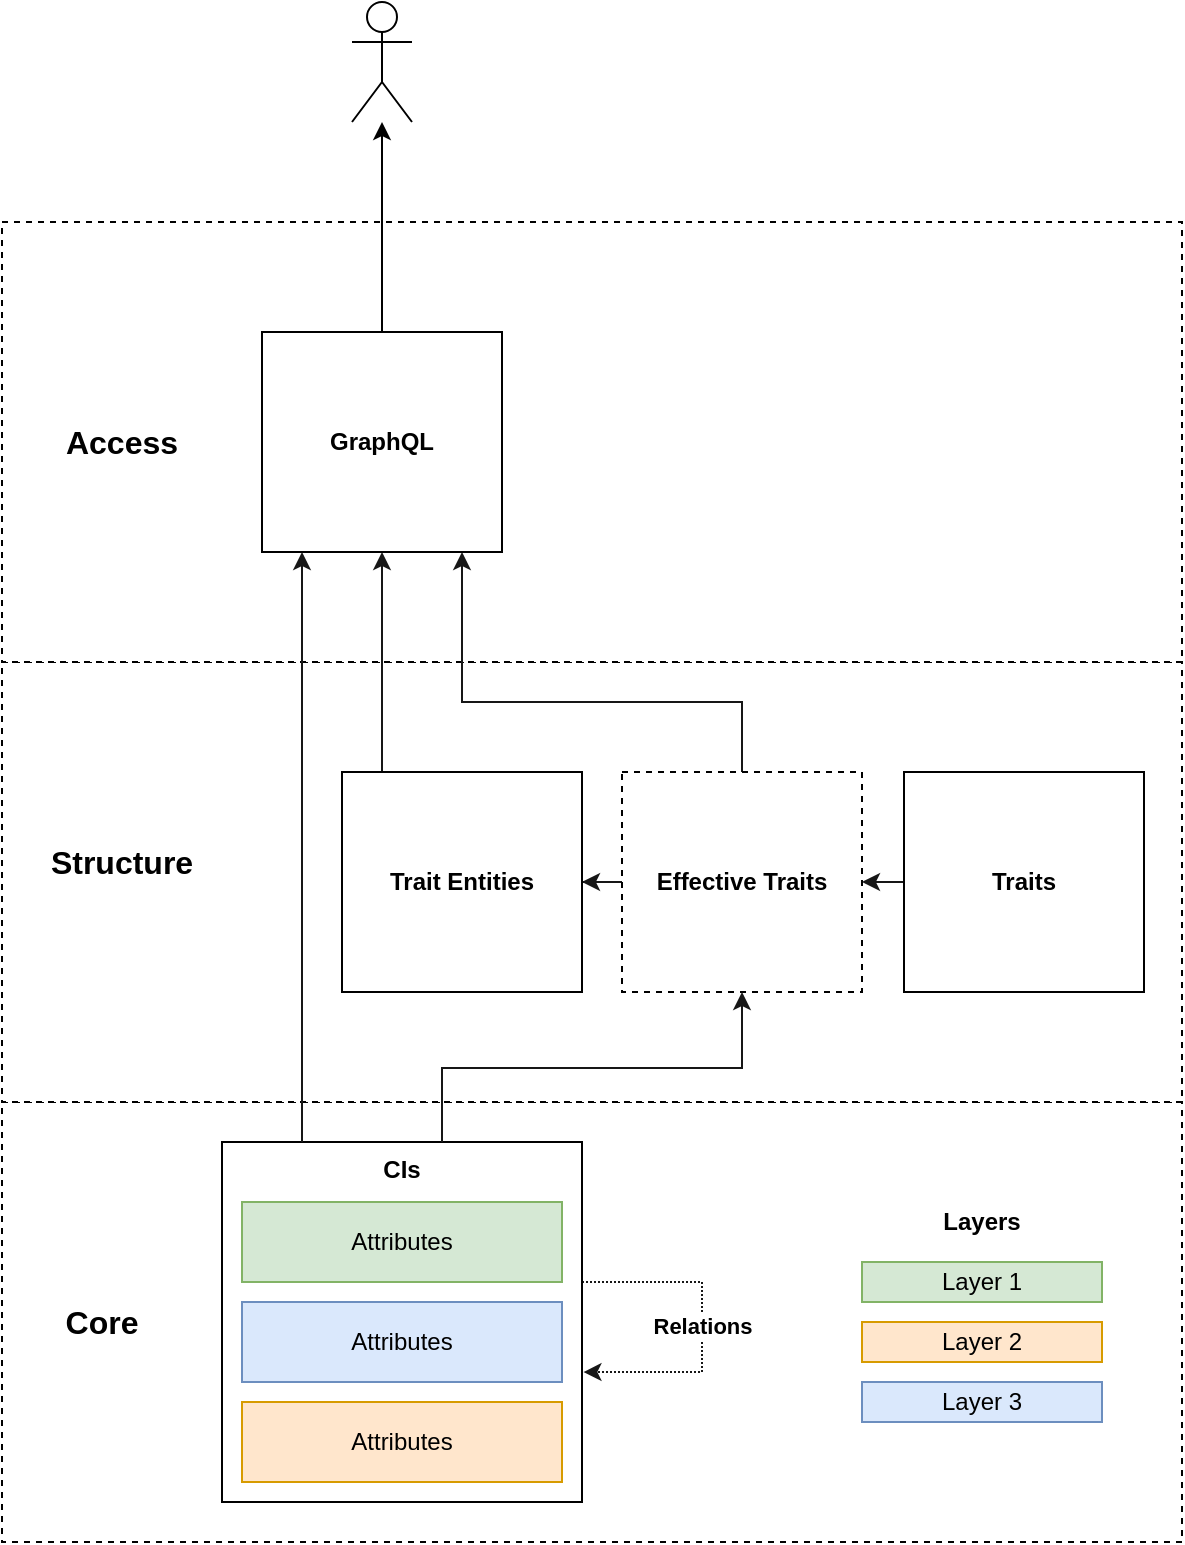 <mxfile version="14.6.13" type="device"><diagram name="Kopie von Seite-1" id="AkE6FqtYj4OC0z7pmdMv"><mxGraphModel dx="1038" dy="1768" grid="1" gridSize="10" guides="1" tooltips="1" connect="1" arrows="1" fold="1" page="1" pageScale="1" pageWidth="827" pageHeight="1169" math="0" shadow="0"><root><mxCell id="rLKnXO-AUZdcPsXKhtPx-0"/><mxCell id="rLKnXO-AUZdcPsXKhtPx-1" parent="rLKnXO-AUZdcPsXKhtPx-0"/><mxCell id="rLKnXO-AUZdcPsXKhtPx-2" value="" style="rounded=0;whiteSpace=wrap;html=1;fontColor=#99FF99;dashed=1;" parent="rLKnXO-AUZdcPsXKhtPx-1" vertex="1"><mxGeometry x="50" y="-570" width="590" height="220" as="geometry"/></mxCell><mxCell id="rLKnXO-AUZdcPsXKhtPx-3" value="Relations" style="edgeStyle=orthogonalEdgeStyle;rounded=0;orthogonalLoop=1;jettySize=auto;html=1;fillColor=#ffe6cc;dashed=1;dashPattern=1 1;strokeColor=#171717;fontStyle=1;entryX=1.004;entryY=0.639;entryDx=0;entryDy=0;entryPerimeter=0;" parent="rLKnXO-AUZdcPsXKhtPx-1" source="rLKnXO-AUZdcPsXKhtPx-5" target="rLKnXO-AUZdcPsXKhtPx-5" edge="1"><mxGeometry relative="1" as="geometry"><mxPoint x="470" y="-460" as="targetPoint"/><Array as="points"><mxPoint x="400" y="-480"/><mxPoint x="400" y="-435"/></Array></mxGeometry></mxCell><mxCell id="rLKnXO-AUZdcPsXKhtPx-5" value="CIs" style="rounded=0;whiteSpace=wrap;html=1;verticalAlign=top;fontStyle=1" parent="rLKnXO-AUZdcPsXKhtPx-1" vertex="1"><mxGeometry x="160" y="-550" width="180" height="180" as="geometry"/></mxCell><mxCell id="rLKnXO-AUZdcPsXKhtPx-6" value="Attributes" style="rounded=0;whiteSpace=wrap;html=1;verticalAlign=middle;fontStyle=0;fillColor=#d5e8d4;strokeColor=#82b366;" parent="rLKnXO-AUZdcPsXKhtPx-1" vertex="1"><mxGeometry x="170" y="-520" width="160" height="40" as="geometry"/></mxCell><mxCell id="rLKnXO-AUZdcPsXKhtPx-7" value="Attributes" style="rounded=0;whiteSpace=wrap;html=1;verticalAlign=middle;fontStyle=0;fillColor=#dae8fc;strokeColor=#6c8ebf;" parent="rLKnXO-AUZdcPsXKhtPx-1" vertex="1"><mxGeometry x="170" y="-470" width="160" height="40" as="geometry"/></mxCell><mxCell id="rLKnXO-AUZdcPsXKhtPx-8" value="Attributes" style="rounded=0;whiteSpace=wrap;html=1;verticalAlign=middle;fontStyle=0;fillColor=#ffe6cc;strokeColor=#d79b00;" parent="rLKnXO-AUZdcPsXKhtPx-1" vertex="1"><mxGeometry x="170" y="-420" width="160" height="40" as="geometry"/></mxCell><mxCell id="rLKnXO-AUZdcPsXKhtPx-13" value="Core" style="text;html=1;strokeColor=none;fillColor=none;align=center;verticalAlign=middle;whiteSpace=wrap;rounded=0;fontStyle=1;fontSize=16;" parent="rLKnXO-AUZdcPsXKhtPx-1" vertex="1"><mxGeometry x="60" y="-470" width="80" height="20" as="geometry"/></mxCell><mxCell id="rLKnXO-AUZdcPsXKhtPx-14" value="Layer 1" style="rounded=0;whiteSpace=wrap;html=1;verticalAlign=middle;fontStyle=0;fillColor=#d5e8d4;strokeColor=#82b366;" parent="rLKnXO-AUZdcPsXKhtPx-1" vertex="1"><mxGeometry x="480" y="-490" width="120" height="20" as="geometry"/></mxCell><mxCell id="rLKnXO-AUZdcPsXKhtPx-15" value="Layer 2" style="rounded=0;whiteSpace=wrap;html=1;verticalAlign=middle;fontStyle=0;fillColor=#ffe6cc;strokeColor=#d79b00;" parent="rLKnXO-AUZdcPsXKhtPx-1" vertex="1"><mxGeometry x="480" y="-460" width="120" height="20" as="geometry"/></mxCell><mxCell id="rLKnXO-AUZdcPsXKhtPx-16" value="Layer 3" style="rounded=0;whiteSpace=wrap;html=1;verticalAlign=middle;fontStyle=0;fillColor=#dae8fc;strokeColor=#6c8ebf;" parent="rLKnXO-AUZdcPsXKhtPx-1" vertex="1"><mxGeometry x="480" y="-430" width="120" height="20" as="geometry"/></mxCell><mxCell id="rLKnXO-AUZdcPsXKhtPx-17" value="Layers" style="text;html=1;strokeColor=none;fillColor=none;align=center;verticalAlign=middle;whiteSpace=wrap;rounded=0;fontStyle=1;fontSize=12;" parent="rLKnXO-AUZdcPsXKhtPx-1" vertex="1"><mxGeometry x="500" y="-520" width="80" height="20" as="geometry"/></mxCell><mxCell id="rLKnXO-AUZdcPsXKhtPx-18" value="" style="rounded=0;whiteSpace=wrap;html=1;fontColor=#99FF99;dashed=1;" parent="rLKnXO-AUZdcPsXKhtPx-1" vertex="1"><mxGeometry x="50" y="-790" width="590" height="220" as="geometry"/></mxCell><mxCell id="rLKnXO-AUZdcPsXKhtPx-39" style="edgeStyle=orthogonalEdgeStyle;rounded=0;orthogonalLoop=1;jettySize=auto;html=1;fontSize=12;fontColor=#99FF99;strokeColor=#171717;" parent="rLKnXO-AUZdcPsXKhtPx-1" source="rLKnXO-AUZdcPsXKhtPx-21" target="rLKnXO-AUZdcPsXKhtPx-37" edge="1"><mxGeometry relative="1" as="geometry"/></mxCell><mxCell id="rLKnXO-AUZdcPsXKhtPx-21" value="Traits" style="rounded=0;whiteSpace=wrap;html=1;fontSize=12;fontStyle=1" parent="rLKnXO-AUZdcPsXKhtPx-1" vertex="1"><mxGeometry x="501" y="-735" width="120" height="110" as="geometry"/></mxCell><mxCell id="rLKnXO-AUZdcPsXKhtPx-25" value="Structure" style="text;html=1;strokeColor=none;fillColor=none;align=center;verticalAlign=middle;whiteSpace=wrap;rounded=0;fontStyle=1;fontSize=16;" parent="rLKnXO-AUZdcPsXKhtPx-1" vertex="1"><mxGeometry x="70" y="-700" width="80" height="20" as="geometry"/></mxCell><mxCell id="rLKnXO-AUZdcPsXKhtPx-31" value="" style="rounded=0;whiteSpace=wrap;html=1;fontColor=#99FF99;dashed=1;" parent="rLKnXO-AUZdcPsXKhtPx-1" vertex="1"><mxGeometry x="50" y="-1010" width="590" height="220" as="geometry"/></mxCell><mxCell id="rLKnXO-AUZdcPsXKhtPx-32" value="Access" style="text;html=1;strokeColor=none;fillColor=none;align=center;verticalAlign=middle;whiteSpace=wrap;rounded=0;fontStyle=1;fontSize=16;" parent="rLKnXO-AUZdcPsXKhtPx-1" vertex="1"><mxGeometry x="70" y="-910" width="80" height="20" as="geometry"/></mxCell><mxCell id="rLKnXO-AUZdcPsXKhtPx-34" style="edgeStyle=orthogonalEdgeStyle;rounded=0;orthogonalLoop=1;jettySize=auto;html=1;fontSize=12;fontColor=#99FF99;" parent="rLKnXO-AUZdcPsXKhtPx-1" source="rLKnXO-AUZdcPsXKhtPx-40" target="rLKnXO-AUZdcPsXKhtPx-35" edge="1"><mxGeometry relative="1" as="geometry"><mxPoint x="395" y="-920" as="sourcePoint"/></mxGeometry></mxCell><mxCell id="rLKnXO-AUZdcPsXKhtPx-35" value="" style="shape=umlActor;verticalLabelPosition=bottom;verticalAlign=top;html=1;outlineConnect=0;fontSize=12;fontColor=#99FF99;" parent="rLKnXO-AUZdcPsXKhtPx-1" vertex="1"><mxGeometry x="225" y="-1120" width="30" height="60" as="geometry"/></mxCell><mxCell id="rLKnXO-AUZdcPsXKhtPx-41" style="edgeStyle=orthogonalEdgeStyle;rounded=0;orthogonalLoop=1;jettySize=auto;html=1;fontSize=12;fontColor=#99FF99;strokeColor=#171717;" parent="rLKnXO-AUZdcPsXKhtPx-1" source="rLKnXO-AUZdcPsXKhtPx-43" target="rLKnXO-AUZdcPsXKhtPx-40" edge="1"><mxGeometry relative="1" as="geometry"><Array as="points"><mxPoint x="240" y="-790"/><mxPoint x="240" y="-790"/></Array></mxGeometry></mxCell><mxCell id="rLKnXO-AUZdcPsXKhtPx-44" style="edgeStyle=orthogonalEdgeStyle;rounded=0;orthogonalLoop=1;jettySize=auto;html=1;fontSize=12;fontColor=#99FF99;strokeColor=#171717;" parent="rLKnXO-AUZdcPsXKhtPx-1" source="rLKnXO-AUZdcPsXKhtPx-37" target="rLKnXO-AUZdcPsXKhtPx-43" edge="1"><mxGeometry relative="1" as="geometry"/></mxCell><mxCell id="rLKnXO-AUZdcPsXKhtPx-45" style="edgeStyle=orthogonalEdgeStyle;rounded=0;orthogonalLoop=1;jettySize=auto;html=1;fontSize=12;fontColor=#99FF99;strokeColor=#171717;" parent="rLKnXO-AUZdcPsXKhtPx-1" source="rLKnXO-AUZdcPsXKhtPx-37" target="rLKnXO-AUZdcPsXKhtPx-40" edge="1"><mxGeometry relative="1" as="geometry"><Array as="points"><mxPoint x="420" y="-770"/><mxPoint x="280" y="-770"/></Array></mxGeometry></mxCell><mxCell id="rLKnXO-AUZdcPsXKhtPx-37" value="Effective Traits" style="rounded=0;whiteSpace=wrap;html=1;fontSize=12;fontStyle=1;dashed=1;" parent="rLKnXO-AUZdcPsXKhtPx-1" vertex="1"><mxGeometry x="360" y="-735" width="120" height="110" as="geometry"/></mxCell><mxCell id="rLKnXO-AUZdcPsXKhtPx-38" style="edgeStyle=orthogonalEdgeStyle;rounded=0;orthogonalLoop=1;jettySize=auto;html=1;fontSize=12;fontColor=#99FF99;strokeColor=#171717;" parent="rLKnXO-AUZdcPsXKhtPx-1" source="rLKnXO-AUZdcPsXKhtPx-5" target="rLKnXO-AUZdcPsXKhtPx-37" edge="1"><mxGeometry relative="1" as="geometry"><Array as="points"><mxPoint x="270" y="-587"/><mxPoint x="420" y="-587"/></Array></mxGeometry></mxCell><mxCell id="rLKnXO-AUZdcPsXKhtPx-40" value="GraphQL" style="rounded=0;whiteSpace=wrap;html=1;fontSize=12;fontStyle=1" parent="rLKnXO-AUZdcPsXKhtPx-1" vertex="1"><mxGeometry x="180" y="-955" width="120" height="110" as="geometry"/></mxCell><mxCell id="rLKnXO-AUZdcPsXKhtPx-42" style="edgeStyle=orthogonalEdgeStyle;rounded=0;orthogonalLoop=1;jettySize=auto;html=1;fontSize=12;fontColor=#99FF99;strokeColor=#171717;" parent="rLKnXO-AUZdcPsXKhtPx-1" source="rLKnXO-AUZdcPsXKhtPx-5" target="rLKnXO-AUZdcPsXKhtPx-40" edge="1"><mxGeometry relative="1" as="geometry"><Array as="points"><mxPoint x="200" y="-690"/><mxPoint x="200" y="-690"/></Array></mxGeometry></mxCell><mxCell id="rLKnXO-AUZdcPsXKhtPx-43" value="Trait Entities" style="rounded=0;whiteSpace=wrap;html=1;fontSize=12;fontStyle=1" parent="rLKnXO-AUZdcPsXKhtPx-1" vertex="1"><mxGeometry x="220" y="-735" width="120" height="110" as="geometry"/></mxCell></root></mxGraphModel></diagram></mxfile>